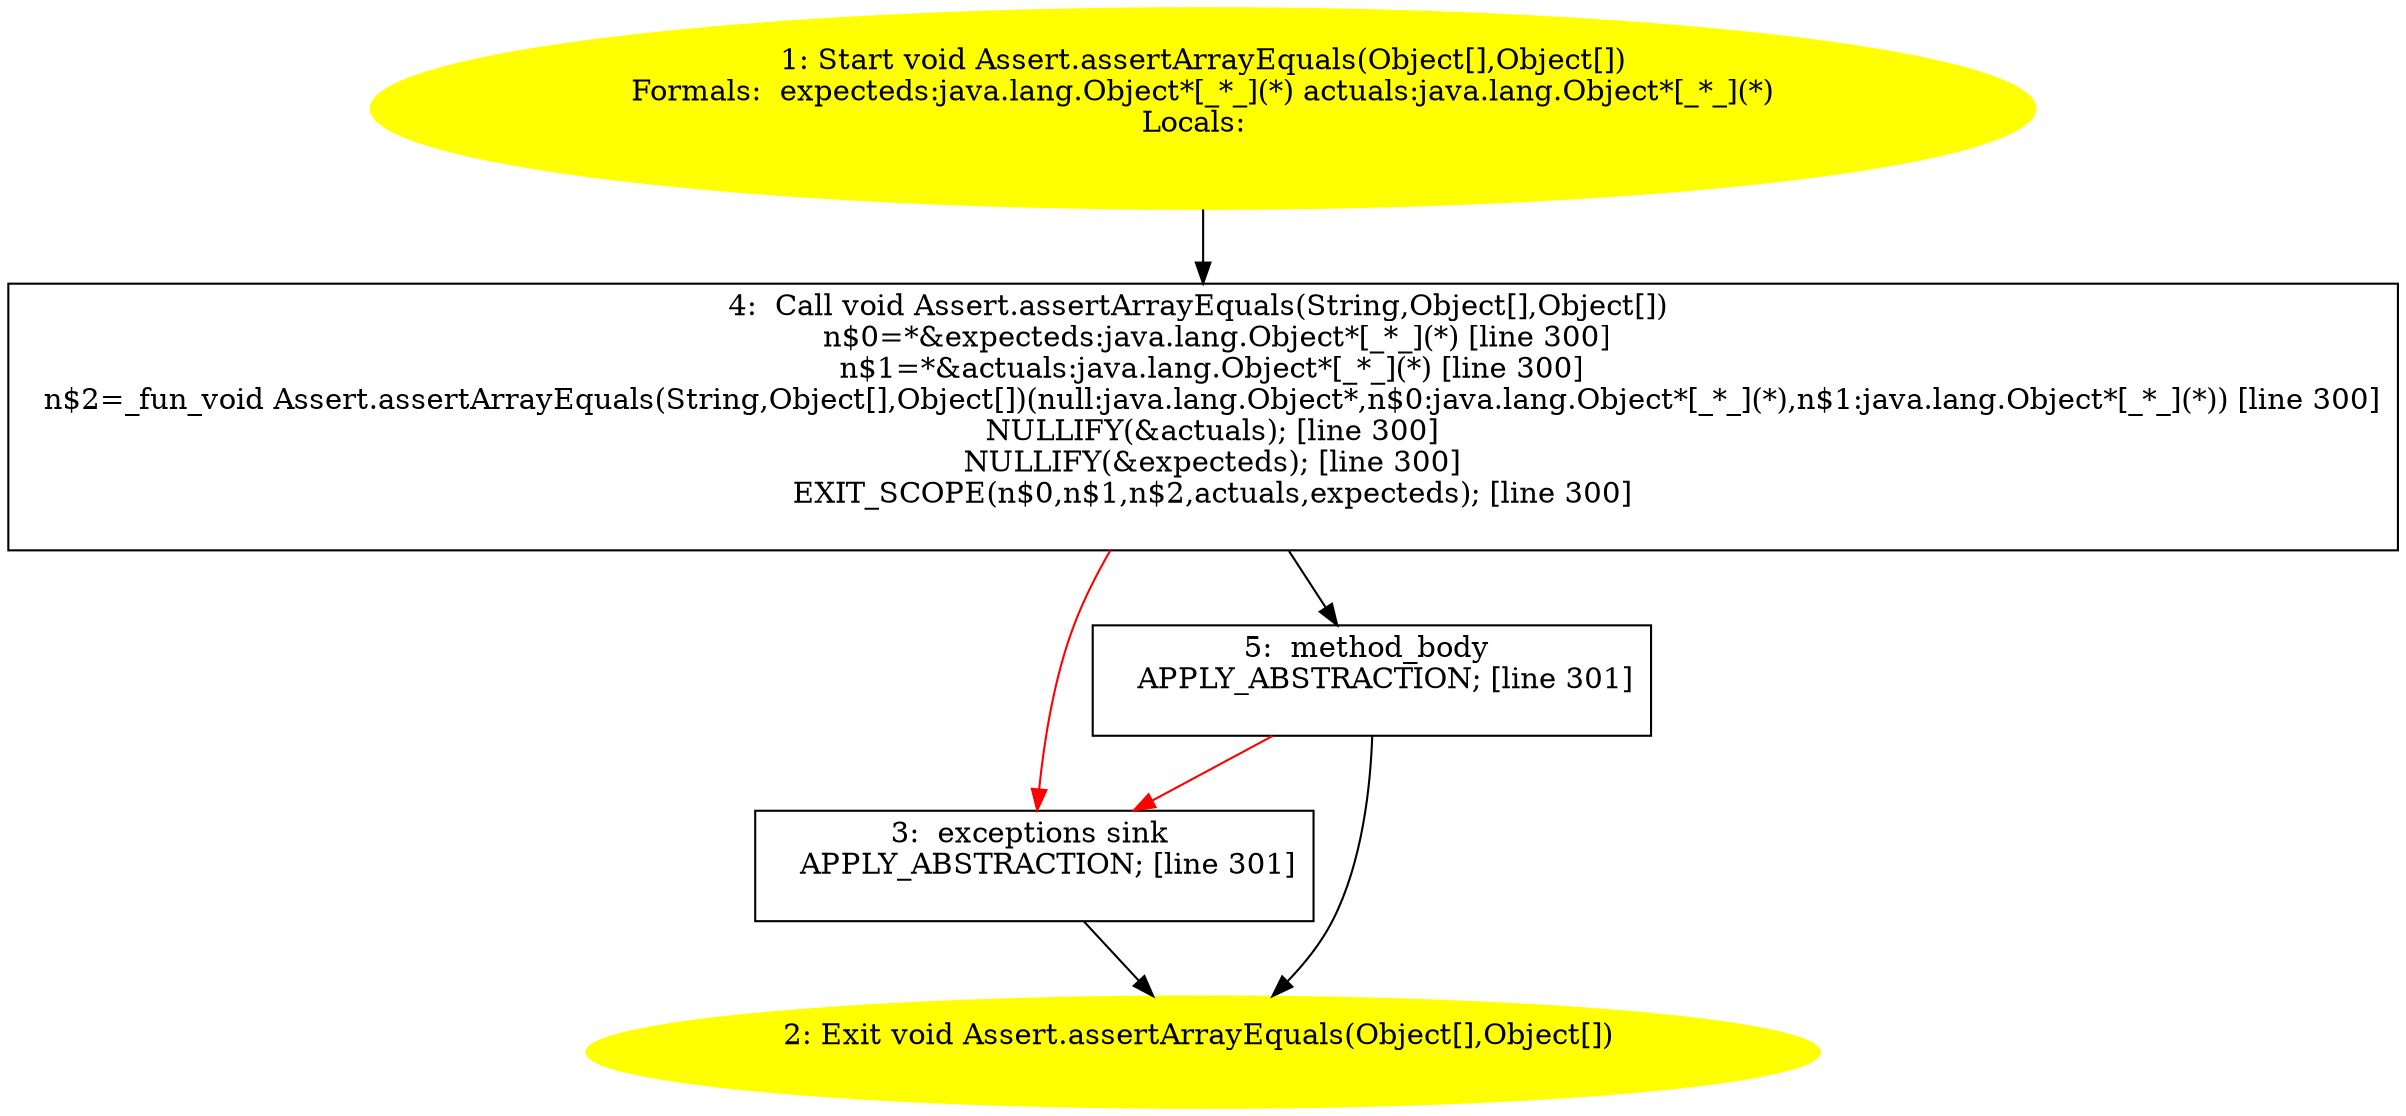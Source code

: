 /* @generated */
digraph cfg {
"org.junit.Assert.assertArrayEquals(java.lang.Object[],java.lang.Object[]):void.b5b36b97e2039aa99883e394339a6244_1" [label="1: Start void Assert.assertArrayEquals(Object[],Object[])\nFormals:  expecteds:java.lang.Object*[_*_](*) actuals:java.lang.Object*[_*_](*)\nLocals:  \n  " color=yellow style=filled]
	

	 "org.junit.Assert.assertArrayEquals(java.lang.Object[],java.lang.Object[]):void.b5b36b97e2039aa99883e394339a6244_1" -> "org.junit.Assert.assertArrayEquals(java.lang.Object[],java.lang.Object[]):void.b5b36b97e2039aa99883e394339a6244_4" ;
"org.junit.Assert.assertArrayEquals(java.lang.Object[],java.lang.Object[]):void.b5b36b97e2039aa99883e394339a6244_2" [label="2: Exit void Assert.assertArrayEquals(Object[],Object[]) \n  " color=yellow style=filled]
	

"org.junit.Assert.assertArrayEquals(java.lang.Object[],java.lang.Object[]):void.b5b36b97e2039aa99883e394339a6244_3" [label="3:  exceptions sink \n   APPLY_ABSTRACTION; [line 301]\n " shape="box"]
	

	 "org.junit.Assert.assertArrayEquals(java.lang.Object[],java.lang.Object[]):void.b5b36b97e2039aa99883e394339a6244_3" -> "org.junit.Assert.assertArrayEquals(java.lang.Object[],java.lang.Object[]):void.b5b36b97e2039aa99883e394339a6244_2" ;
"org.junit.Assert.assertArrayEquals(java.lang.Object[],java.lang.Object[]):void.b5b36b97e2039aa99883e394339a6244_4" [label="4:  Call void Assert.assertArrayEquals(String,Object[],Object[]) \n   n$0=*&expecteds:java.lang.Object*[_*_](*) [line 300]\n  n$1=*&actuals:java.lang.Object*[_*_](*) [line 300]\n  n$2=_fun_void Assert.assertArrayEquals(String,Object[],Object[])(null:java.lang.Object*,n$0:java.lang.Object*[_*_](*),n$1:java.lang.Object*[_*_](*)) [line 300]\n  NULLIFY(&actuals); [line 300]\n  NULLIFY(&expecteds); [line 300]\n  EXIT_SCOPE(n$0,n$1,n$2,actuals,expecteds); [line 300]\n " shape="box"]
	

	 "org.junit.Assert.assertArrayEquals(java.lang.Object[],java.lang.Object[]):void.b5b36b97e2039aa99883e394339a6244_4" -> "org.junit.Assert.assertArrayEquals(java.lang.Object[],java.lang.Object[]):void.b5b36b97e2039aa99883e394339a6244_5" ;
	 "org.junit.Assert.assertArrayEquals(java.lang.Object[],java.lang.Object[]):void.b5b36b97e2039aa99883e394339a6244_4" -> "org.junit.Assert.assertArrayEquals(java.lang.Object[],java.lang.Object[]):void.b5b36b97e2039aa99883e394339a6244_3" [color="red" ];
"org.junit.Assert.assertArrayEquals(java.lang.Object[],java.lang.Object[]):void.b5b36b97e2039aa99883e394339a6244_5" [label="5:  method_body \n   APPLY_ABSTRACTION; [line 301]\n " shape="box"]
	

	 "org.junit.Assert.assertArrayEquals(java.lang.Object[],java.lang.Object[]):void.b5b36b97e2039aa99883e394339a6244_5" -> "org.junit.Assert.assertArrayEquals(java.lang.Object[],java.lang.Object[]):void.b5b36b97e2039aa99883e394339a6244_2" ;
	 "org.junit.Assert.assertArrayEquals(java.lang.Object[],java.lang.Object[]):void.b5b36b97e2039aa99883e394339a6244_5" -> "org.junit.Assert.assertArrayEquals(java.lang.Object[],java.lang.Object[]):void.b5b36b97e2039aa99883e394339a6244_3" [color="red" ];
}
